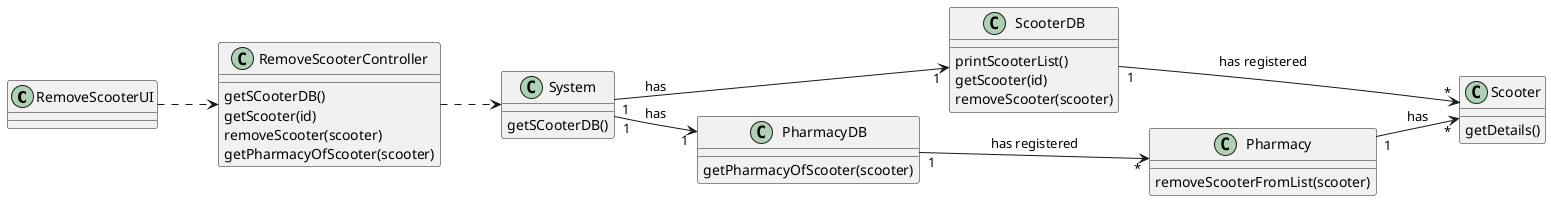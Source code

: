 @startuml

left to right direction

class RemoveScooterUI {
}

class RemoveScooterController {
  getSCooterDB()
  getScooter(id)
  removeScooter(scooter)
  getPharmacyOfScooter(scooter)
}

class System {
  getSCooterDB()
}

class Scooter {
  getDetails()
}

class ScooterDB {
  printScooterList()
  getScooter(id)
  removeScooter(scooter)
}

class Pharmacy {
  removeScooterFromList(scooter)
}

class PharmacyDB {
  getPharmacyOfScooter(scooter)
}


RemoveScooterUI ..> RemoveScooterController
RemoveScooterController ..> System
System "1" --> "1" ScooterDB: has
System "1" --> "1" PharmacyDB: has
ScooterDB "1" --> "*" Scooter: has registered
PharmacyDB "1" --> "*" Pharmacy: has registered
Pharmacy "1" --> "*" Scooter: has

@enduml
